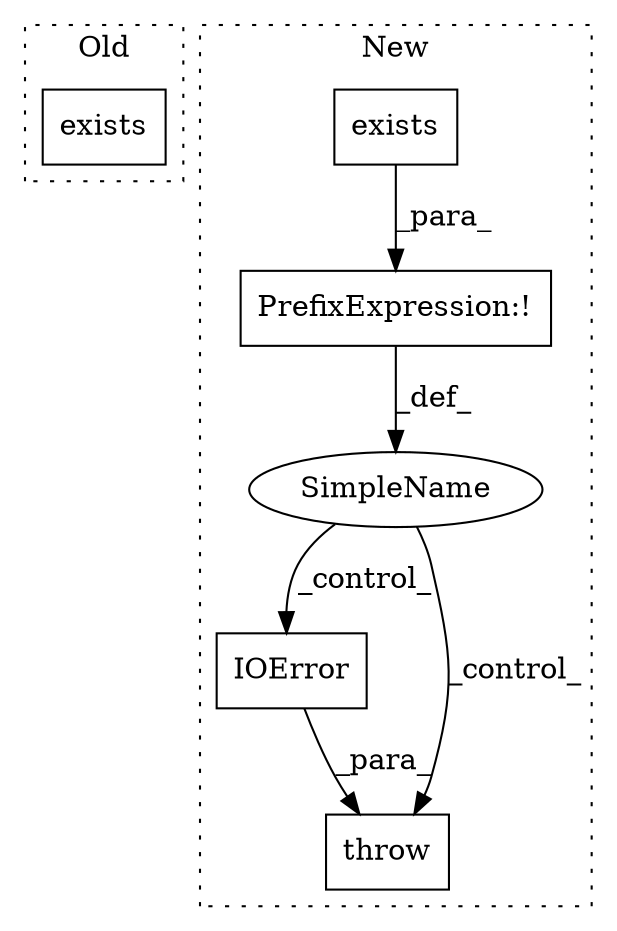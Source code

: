 digraph G {
subgraph cluster0 {
1 [label="exists" a="32" s="5428,5472" l="7,1" shape="box"];
label = "Old";
style="dotted";
}
subgraph cluster1 {
2 [label="IOError" a="32" s="5560" l="9" shape="box"];
3 [label="SimpleName" a="42" s="" l="" shape="ellipse"];
4 [label="throw" a="53" s="5554" l="6" shape="box"];
5 [label="PrefixExpression:!" a="38" s="5390" l="1" shape="box"];
6 [label="exists" a="32" s="5405" l="8" shape="box"];
label = "New";
style="dotted";
}
2 -> 4 [label="_para_"];
3 -> 4 [label="_control_"];
3 -> 2 [label="_control_"];
5 -> 3 [label="_def_"];
6 -> 5 [label="_para_"];
}